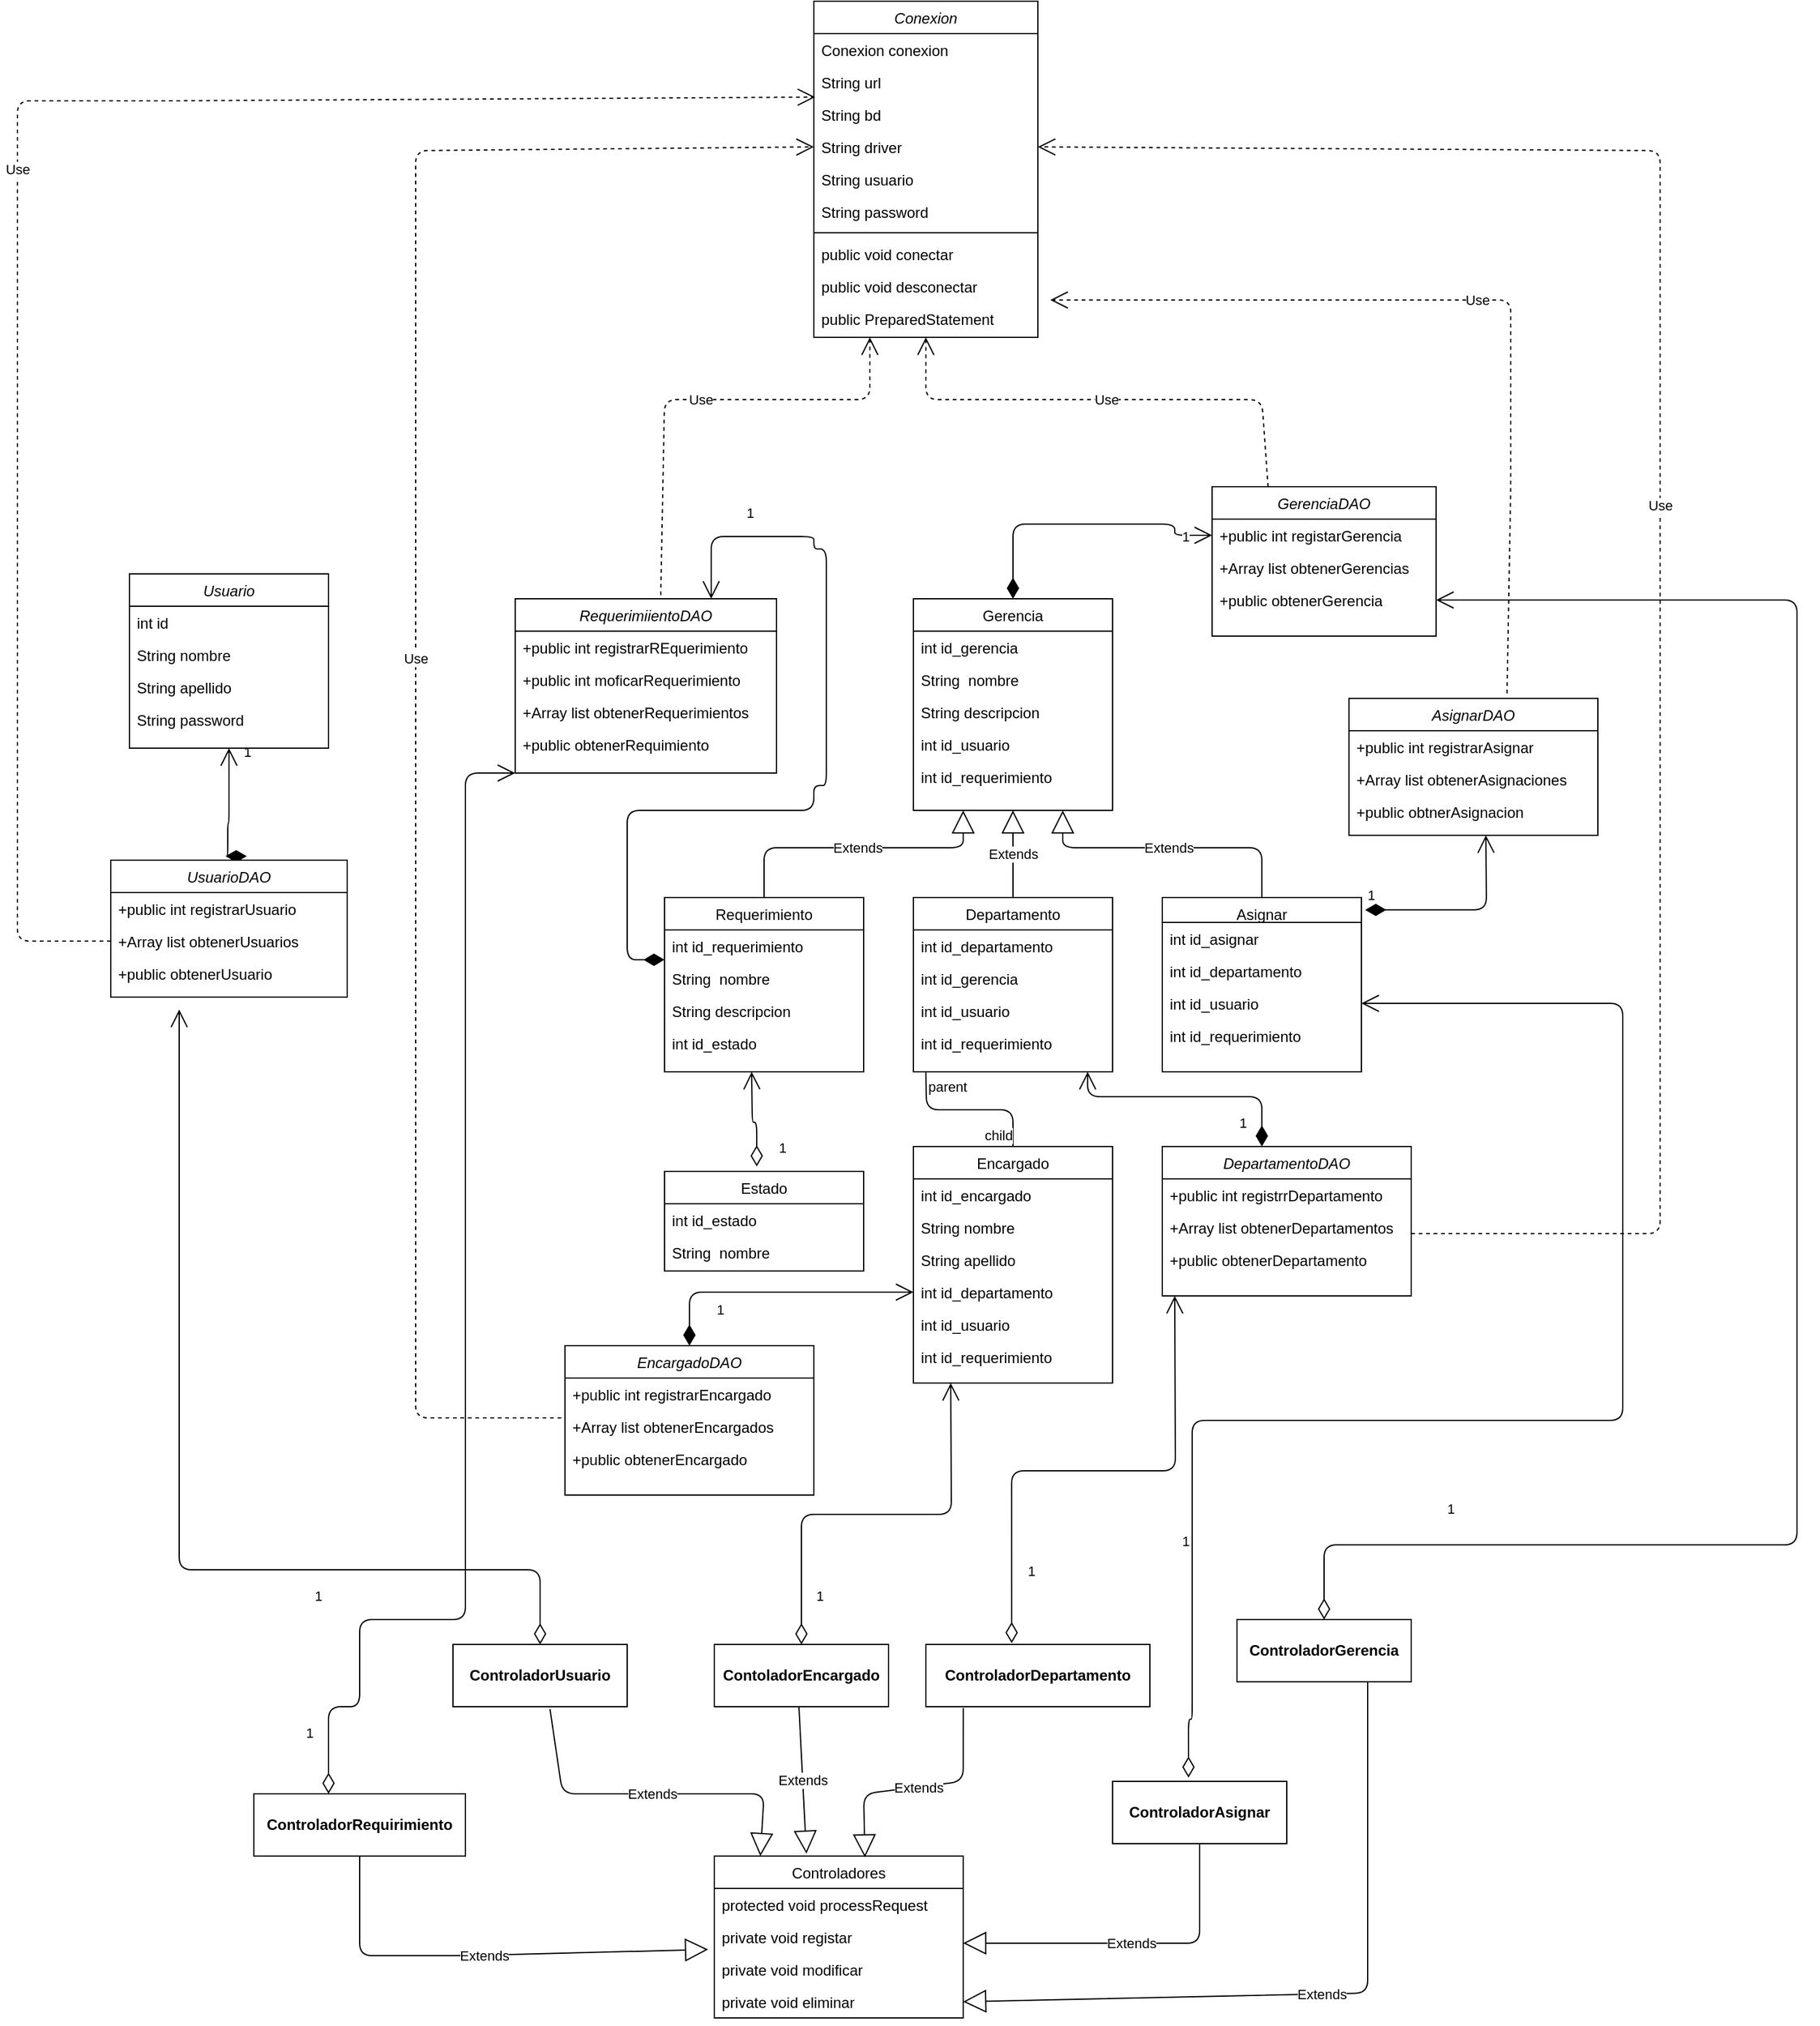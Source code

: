 <mxfile version="13.4.9" type="device"><diagram id="C5RBs43oDa-KdzZeNtuy" name="Page-1"><mxGraphModel dx="1935" dy="1651" grid="1" gridSize="10" guides="1" tooltips="1" connect="1" arrows="1" fold="1" page="1" pageScale="1" pageWidth="827" pageHeight="1169" math="0" shadow="0"><root><mxCell id="WIyWlLk6GJQsqaUBKTNV-0"/><mxCell id="WIyWlLk6GJQsqaUBKTNV-1" parent="WIyWlLk6GJQsqaUBKTNV-0"/><mxCell id="zkfFHV4jXpPFQw0GAbJ--17" value="Gerencia" style="swimlane;fontStyle=0;align=center;verticalAlign=top;childLayout=stackLayout;horizontal=1;startSize=26;horizontalStack=0;resizeParent=1;resizeLast=0;collapsible=1;marginBottom=0;rounded=0;shadow=0;strokeWidth=1;" parent="WIyWlLk6GJQsqaUBKTNV-1" vertex="1"><mxGeometry x="200" y="-40" width="160" height="170" as="geometry"><mxRectangle x="550" y="140" width="160" height="26" as="alternateBounds"/></mxGeometry></mxCell><mxCell id="zkfFHV4jXpPFQw0GAbJ--18" value="int id_gerencia" style="text;align=left;verticalAlign=top;spacingLeft=4;spacingRight=4;overflow=hidden;rotatable=0;points=[[0,0.5],[1,0.5]];portConstraint=eastwest;" parent="zkfFHV4jXpPFQw0GAbJ--17" vertex="1"><mxGeometry y="26" width="160" height="26" as="geometry"/></mxCell><mxCell id="zkfFHV4jXpPFQw0GAbJ--19" value="String  nombre" style="text;align=left;verticalAlign=top;spacingLeft=4;spacingRight=4;overflow=hidden;rotatable=0;points=[[0,0.5],[1,0.5]];portConstraint=eastwest;rounded=0;shadow=0;html=0;" parent="zkfFHV4jXpPFQw0GAbJ--17" vertex="1"><mxGeometry y="52" width="160" height="26" as="geometry"/></mxCell><mxCell id="zkfFHV4jXpPFQw0GAbJ--20" value="String descripcion" style="text;align=left;verticalAlign=top;spacingLeft=4;spacingRight=4;overflow=hidden;rotatable=0;points=[[0,0.5],[1,0.5]];portConstraint=eastwest;rounded=0;shadow=0;html=0;" parent="zkfFHV4jXpPFQw0GAbJ--17" vertex="1"><mxGeometry y="78" width="160" height="26" as="geometry"/></mxCell><mxCell id="zkfFHV4jXpPFQw0GAbJ--21" value="int id_usuario" style="text;align=left;verticalAlign=top;spacingLeft=4;spacingRight=4;overflow=hidden;rotatable=0;points=[[0,0.5],[1,0.5]];portConstraint=eastwest;rounded=0;shadow=0;html=0;" parent="zkfFHV4jXpPFQw0GAbJ--17" vertex="1"><mxGeometry y="104" width="160" height="26" as="geometry"/></mxCell><mxCell id="zkfFHV4jXpPFQw0GAbJ--22" value="int id_requerimiento" style="text;align=left;verticalAlign=top;spacingLeft=4;spacingRight=4;overflow=hidden;rotatable=0;points=[[0,0.5],[1,0.5]];portConstraint=eastwest;rounded=0;shadow=0;html=0;" parent="zkfFHV4jXpPFQw0GAbJ--17" vertex="1"><mxGeometry y="130" width="160" height="26" as="geometry"/></mxCell><mxCell id="9D1Bm2FrBXWO0Slo98Kc-10" value="Departamento" style="swimlane;fontStyle=0;align=center;verticalAlign=top;childLayout=stackLayout;horizontal=1;startSize=26;horizontalStack=0;resizeParent=1;resizeLast=0;collapsible=1;marginBottom=0;rounded=0;shadow=0;strokeWidth=1;" parent="WIyWlLk6GJQsqaUBKTNV-1" vertex="1"><mxGeometry x="200" y="200" width="160" height="140" as="geometry"><mxRectangle x="550" y="140" width="160" height="26" as="alternateBounds"/></mxGeometry></mxCell><mxCell id="9D1Bm2FrBXWO0Slo98Kc-11" value="int id_departamento" style="text;align=left;verticalAlign=top;spacingLeft=4;spacingRight=4;overflow=hidden;rotatable=0;points=[[0,0.5],[1,0.5]];portConstraint=eastwest;" parent="9D1Bm2FrBXWO0Slo98Kc-10" vertex="1"><mxGeometry y="26" width="160" height="26" as="geometry"/></mxCell><mxCell id="9D1Bm2FrBXWO0Slo98Kc-14" value="int id_gerencia" style="text;align=left;verticalAlign=top;spacingLeft=4;spacingRight=4;overflow=hidden;rotatable=0;points=[[0,0.5],[1,0.5]];portConstraint=eastwest;rounded=0;shadow=0;html=0;" parent="9D1Bm2FrBXWO0Slo98Kc-10" vertex="1"><mxGeometry y="52" width="160" height="26" as="geometry"/></mxCell><mxCell id="9D1Bm2FrBXWO0Slo98Kc-15" value="int id_usuario" style="text;align=left;verticalAlign=top;spacingLeft=4;spacingRight=4;overflow=hidden;rotatable=0;points=[[0,0.5],[1,0.5]];portConstraint=eastwest;rounded=0;shadow=0;html=0;" parent="9D1Bm2FrBXWO0Slo98Kc-10" vertex="1"><mxGeometry y="78" width="160" height="26" as="geometry"/></mxCell><mxCell id="9D1Bm2FrBXWO0Slo98Kc-17" value="int id_requerimiento" style="text;strokeColor=none;fillColor=none;align=left;verticalAlign=top;spacingLeft=4;spacingRight=4;overflow=hidden;rotatable=0;points=[[0,0.5],[1,0.5]];portConstraint=eastwest;" parent="9D1Bm2FrBXWO0Slo98Kc-10" vertex="1"><mxGeometry y="104" width="160" height="26" as="geometry"/></mxCell><mxCell id="9D1Bm2FrBXWO0Slo98Kc-2" value="Requerimiento" style="swimlane;fontStyle=0;align=center;verticalAlign=top;childLayout=stackLayout;horizontal=1;startSize=26;horizontalStack=0;resizeParent=1;resizeLast=0;collapsible=1;marginBottom=0;rounded=0;shadow=0;strokeWidth=1;" parent="WIyWlLk6GJQsqaUBKTNV-1" vertex="1"><mxGeometry y="200" width="160" height="140" as="geometry"><mxRectangle x="550" y="140" width="160" height="26" as="alternateBounds"/></mxGeometry></mxCell><mxCell id="9D1Bm2FrBXWO0Slo98Kc-3" value="int id_requerimiento" style="text;align=left;verticalAlign=top;spacingLeft=4;spacingRight=4;overflow=hidden;rotatable=0;points=[[0,0.5],[1,0.5]];portConstraint=eastwest;" parent="9D1Bm2FrBXWO0Slo98Kc-2" vertex="1"><mxGeometry y="26" width="160" height="26" as="geometry"/></mxCell><mxCell id="9D1Bm2FrBXWO0Slo98Kc-4" value="String  nombre" style="text;align=left;verticalAlign=top;spacingLeft=4;spacingRight=4;overflow=hidden;rotatable=0;points=[[0,0.5],[1,0.5]];portConstraint=eastwest;rounded=0;shadow=0;html=0;" parent="9D1Bm2FrBXWO0Slo98Kc-2" vertex="1"><mxGeometry y="52" width="160" height="26" as="geometry"/></mxCell><mxCell id="9D1Bm2FrBXWO0Slo98Kc-5" value="String descripcion" style="text;align=left;verticalAlign=top;spacingLeft=4;spacingRight=4;overflow=hidden;rotatable=0;points=[[0,0.5],[1,0.5]];portConstraint=eastwest;rounded=0;shadow=0;html=0;" parent="9D1Bm2FrBXWO0Slo98Kc-2" vertex="1"><mxGeometry y="78" width="160" height="26" as="geometry"/></mxCell><mxCell id="9D1Bm2FrBXWO0Slo98Kc-6" value="int id_estado" style="text;align=left;verticalAlign=top;spacingLeft=4;spacingRight=4;overflow=hidden;rotatable=0;points=[[0,0.5],[1,0.5]];portConstraint=eastwest;rounded=0;shadow=0;html=0;" parent="9D1Bm2FrBXWO0Slo98Kc-2" vertex="1"><mxGeometry y="104" width="160" height="26" as="geometry"/></mxCell><mxCell id="9D1Bm2FrBXWO0Slo98Kc-18" value="Asignar" style="swimlane;fontStyle=0;align=center;verticalAlign=top;childLayout=stackLayout;horizontal=1;startSize=20;horizontalStack=0;resizeParent=1;resizeLast=0;collapsible=1;marginBottom=0;rounded=0;shadow=0;strokeWidth=1;" parent="WIyWlLk6GJQsqaUBKTNV-1" vertex="1"><mxGeometry x="400" y="200" width="160" height="140" as="geometry"><mxRectangle x="550" y="140" width="160" height="26" as="alternateBounds"/></mxGeometry></mxCell><mxCell id="9D1Bm2FrBXWO0Slo98Kc-19" value="int id_asignar" style="text;align=left;verticalAlign=top;spacingLeft=4;spacingRight=4;overflow=hidden;rotatable=0;points=[[0,0.5],[1,0.5]];portConstraint=eastwest;" parent="9D1Bm2FrBXWO0Slo98Kc-18" vertex="1"><mxGeometry y="20" width="160" height="26" as="geometry"/></mxCell><mxCell id="9D1Bm2FrBXWO0Slo98Kc-20" value="int id_departamento" style="text;align=left;verticalAlign=top;spacingLeft=4;spacingRight=4;overflow=hidden;rotatable=0;points=[[0,0.5],[1,0.5]];portConstraint=eastwest;rounded=0;shadow=0;html=0;" parent="9D1Bm2FrBXWO0Slo98Kc-18" vertex="1"><mxGeometry y="46" width="160" height="26" as="geometry"/></mxCell><mxCell id="9D1Bm2FrBXWO0Slo98Kc-21" value="int id_usuario" style="text;align=left;verticalAlign=top;spacingLeft=4;spacingRight=4;overflow=hidden;rotatable=0;points=[[0,0.5],[1,0.5]];portConstraint=eastwest;rounded=0;shadow=0;html=0;" parent="9D1Bm2FrBXWO0Slo98Kc-18" vertex="1"><mxGeometry y="72" width="160" height="26" as="geometry"/></mxCell><mxCell id="9D1Bm2FrBXWO0Slo98Kc-22" value="int id_requerimiento" style="text;strokeColor=none;fillColor=none;align=left;verticalAlign=top;spacingLeft=4;spacingRight=4;overflow=hidden;rotatable=0;points=[[0,0.5],[1,0.5]];portConstraint=eastwest;" parent="9D1Bm2FrBXWO0Slo98Kc-18" vertex="1"><mxGeometry y="98" width="160" height="26" as="geometry"/></mxCell><mxCell id="9D1Bm2FrBXWO0Slo98Kc-23" value="Extends" style="endArrow=block;endSize=16;endFill=0;html=1;entryX=0.25;entryY=1;entryDx=0;entryDy=0;exitX=0.5;exitY=0;exitDx=0;exitDy=0;" parent="WIyWlLk6GJQsqaUBKTNV-1" source="9D1Bm2FrBXWO0Slo98Kc-2" target="zkfFHV4jXpPFQw0GAbJ--17" edge="1"><mxGeometry width="160" relative="1" as="geometry"><mxPoint x="20" y="150" as="sourcePoint"/><mxPoint x="180" y="150" as="targetPoint"/><Array as="points"><mxPoint x="80" y="160"/><mxPoint x="240" y="160"/></Array><mxPoint as="offset"/></mxGeometry></mxCell><mxCell id="9D1Bm2FrBXWO0Slo98Kc-24" value="Extends" style="endArrow=block;endSize=16;endFill=0;html=1;entryX=0.5;entryY=1;entryDx=0;entryDy=0;exitX=0.5;exitY=0;exitDx=0;exitDy=0;" parent="WIyWlLk6GJQsqaUBKTNV-1" source="9D1Bm2FrBXWO0Slo98Kc-10" target="zkfFHV4jXpPFQw0GAbJ--17" edge="1"><mxGeometry width="160" relative="1" as="geometry"><mxPoint x="270" y="200" as="sourcePoint"/><mxPoint x="430" y="200" as="targetPoint"/></mxGeometry></mxCell><mxCell id="9D1Bm2FrBXWO0Slo98Kc-25" value="Extends" style="endArrow=block;endSize=16;endFill=0;html=1;exitX=0.5;exitY=0;exitDx=0;exitDy=0;entryX=0.75;entryY=1;entryDx=0;entryDy=0;" parent="WIyWlLk6GJQsqaUBKTNV-1" source="9D1Bm2FrBXWO0Slo98Kc-18" target="zkfFHV4jXpPFQw0GAbJ--17" edge="1"><mxGeometry width="160" relative="1" as="geometry"><mxPoint x="450" y="120" as="sourcePoint"/><mxPoint x="610" y="120" as="targetPoint"/><Array as="points"><mxPoint x="480" y="160"/><mxPoint x="400" y="160"/><mxPoint x="320" y="160"/></Array></mxGeometry></mxCell><mxCell id="9D1Bm2FrBXWO0Slo98Kc-31" value="1" style="endArrow=open;html=1;endSize=12;startArrow=diamondThin;startSize=14;startFill=1;edgeStyle=orthogonalEdgeStyle;align=left;verticalAlign=bottom;entryX=0.5;entryY=1;entryDx=0;entryDy=0;exitX=0.575;exitY=-0.029;exitDx=0;exitDy=0;exitPerimeter=0;" parent="WIyWlLk6GJQsqaUBKTNV-1" source="9D1Bm2FrBXWO0Slo98Kc-26" target="zkfFHV4jXpPFQw0GAbJ--0" edge="1"><mxGeometry x="0.774" y="-10" relative="1" as="geometry"><mxPoint x="-210" y="140" as="sourcePoint"/><mxPoint x="-100" y="150" as="targetPoint"/><Array as="points"><mxPoint x="-351" y="140"/><mxPoint x="-350" y="120"/></Array><mxPoint as="offset"/></mxGeometry></mxCell><mxCell id="9D1Bm2FrBXWO0Slo98Kc-33" value="Encargado" style="swimlane;fontStyle=0;align=center;verticalAlign=top;childLayout=stackLayout;horizontal=1;startSize=26;horizontalStack=0;resizeParent=1;resizeLast=0;collapsible=1;marginBottom=0;rounded=0;shadow=0;strokeWidth=1;" parent="WIyWlLk6GJQsqaUBKTNV-1" vertex="1"><mxGeometry x="200" y="400" width="160" height="190" as="geometry"><mxRectangle x="550" y="140" width="160" height="26" as="alternateBounds"/></mxGeometry></mxCell><mxCell id="9D1Bm2FrBXWO0Slo98Kc-34" value="int id_encargado" style="text;align=left;verticalAlign=top;spacingLeft=4;spacingRight=4;overflow=hidden;rotatable=0;points=[[0,0.5],[1,0.5]];portConstraint=eastwest;" parent="9D1Bm2FrBXWO0Slo98Kc-33" vertex="1"><mxGeometry y="26" width="160" height="26" as="geometry"/></mxCell><mxCell id="9D1Bm2FrBXWO0Slo98Kc-35" value="String nombre" style="text;align=left;verticalAlign=top;spacingLeft=4;spacingRight=4;overflow=hidden;rotatable=0;points=[[0,0.5],[1,0.5]];portConstraint=eastwest;rounded=0;shadow=0;html=0;" parent="9D1Bm2FrBXWO0Slo98Kc-33" vertex="1"><mxGeometry y="52" width="160" height="26" as="geometry"/></mxCell><mxCell id="9D1Bm2FrBXWO0Slo98Kc-36" value="String apellido" style="text;align=left;verticalAlign=top;spacingLeft=4;spacingRight=4;overflow=hidden;rotatable=0;points=[[0,0.5],[1,0.5]];portConstraint=eastwest;rounded=0;shadow=0;html=0;" parent="9D1Bm2FrBXWO0Slo98Kc-33" vertex="1"><mxGeometry y="78" width="160" height="26" as="geometry"/></mxCell><mxCell id="9D1Bm2FrBXWO0Slo98Kc-37" value="int id_departamento" style="text;strokeColor=none;fillColor=none;align=left;verticalAlign=top;spacingLeft=4;spacingRight=4;overflow=hidden;rotatable=0;points=[[0,0.5],[1,0.5]];portConstraint=eastwest;" parent="9D1Bm2FrBXWO0Slo98Kc-33" vertex="1"><mxGeometry y="104" width="160" height="26" as="geometry"/></mxCell><mxCell id="9D1Bm2FrBXWO0Slo98Kc-38" value="int id_usuario" style="text;strokeColor=none;fillColor=none;align=left;verticalAlign=top;spacingLeft=4;spacingRight=4;overflow=hidden;rotatable=0;points=[[0,0.5],[1,0.5]];portConstraint=eastwest;" parent="9D1Bm2FrBXWO0Slo98Kc-33" vertex="1"><mxGeometry y="130" width="160" height="26" as="geometry"/></mxCell><mxCell id="9D1Bm2FrBXWO0Slo98Kc-40" value="int id_requerimiento" style="text;strokeColor=none;fillColor=none;align=left;verticalAlign=top;spacingLeft=4;spacingRight=4;overflow=hidden;rotatable=0;points=[[0,0.5],[1,0.5]];portConstraint=eastwest;" parent="9D1Bm2FrBXWO0Slo98Kc-33" vertex="1"><mxGeometry y="156" width="160" height="26" as="geometry"/></mxCell><mxCell id="9D1Bm2FrBXWO0Slo98Kc-41" value="" style="endArrow=none;html=1;edgeStyle=orthogonalEdgeStyle;entryX=0.5;entryY=0;entryDx=0;entryDy=0;" parent="WIyWlLk6GJQsqaUBKTNV-1" target="9D1Bm2FrBXWO0Slo98Kc-33" edge="1"><mxGeometry relative="1" as="geometry"><mxPoint x="210" y="340" as="sourcePoint"/><mxPoint x="280" y="390" as="targetPoint"/></mxGeometry></mxCell><mxCell id="9D1Bm2FrBXWO0Slo98Kc-42" value="parent" style="edgeLabel;resizable=0;html=1;align=left;verticalAlign=bottom;" parent="9D1Bm2FrBXWO0Slo98Kc-41" connectable="0" vertex="1"><mxGeometry x="-1" relative="1" as="geometry"><mxPoint y="20" as="offset"/></mxGeometry></mxCell><mxCell id="9D1Bm2FrBXWO0Slo98Kc-43" value="child" style="edgeLabel;resizable=0;html=1;align=right;verticalAlign=bottom;" parent="9D1Bm2FrBXWO0Slo98Kc-41" connectable="0" vertex="1"><mxGeometry x="1" relative="1" as="geometry"/></mxCell><mxCell id="9D1Bm2FrBXWO0Slo98Kc-44" value="Estado" style="swimlane;fontStyle=0;align=center;verticalAlign=top;childLayout=stackLayout;horizontal=1;startSize=26;horizontalStack=0;resizeParent=1;resizeLast=0;collapsible=1;marginBottom=0;rounded=0;shadow=0;strokeWidth=1;" parent="WIyWlLk6GJQsqaUBKTNV-1" vertex="1"><mxGeometry y="420" width="160" height="80" as="geometry"><mxRectangle x="550" y="140" width="160" height="26" as="alternateBounds"/></mxGeometry></mxCell><mxCell id="9D1Bm2FrBXWO0Slo98Kc-45" value="int id_estado" style="text;align=left;verticalAlign=top;spacingLeft=4;spacingRight=4;overflow=hidden;rotatable=0;points=[[0,0.5],[1,0.5]];portConstraint=eastwest;" parent="9D1Bm2FrBXWO0Slo98Kc-44" vertex="1"><mxGeometry y="26" width="160" height="26" as="geometry"/></mxCell><mxCell id="9D1Bm2FrBXWO0Slo98Kc-46" value="String  nombre" style="text;align=left;verticalAlign=top;spacingLeft=4;spacingRight=4;overflow=hidden;rotatable=0;points=[[0,0.5],[1,0.5]];portConstraint=eastwest;rounded=0;shadow=0;html=0;" parent="9D1Bm2FrBXWO0Slo98Kc-44" vertex="1"><mxGeometry y="52" width="160" height="26" as="geometry"/></mxCell><mxCell id="9D1Bm2FrBXWO0Slo98Kc-49" value="1" style="endArrow=open;html=1;endSize=12;startArrow=diamondThin;startSize=14;startFill=0;edgeStyle=orthogonalEdgeStyle;align=left;verticalAlign=bottom;exitX=0.463;exitY=-0.05;exitDx=0;exitDy=0;exitPerimeter=0;" parent="WIyWlLk6GJQsqaUBKTNV-1" source="9D1Bm2FrBXWO0Slo98Kc-44" edge="1"><mxGeometry x="-0.85" y="-16" relative="1" as="geometry"><mxPoint x="-180" y="390" as="sourcePoint"/><mxPoint x="70" y="340" as="targetPoint"/><mxPoint as="offset"/></mxGeometry></mxCell><mxCell id="9D1Bm2FrBXWO0Slo98Kc-50" value="GerenciaDAO" style="swimlane;fontStyle=2;align=center;verticalAlign=top;childLayout=stackLayout;horizontal=1;startSize=26;horizontalStack=0;resizeParent=1;resizeLast=0;collapsible=1;marginBottom=0;rounded=0;shadow=0;strokeWidth=1;" parent="WIyWlLk6GJQsqaUBKTNV-1" vertex="1"><mxGeometry x="440" y="-130" width="180" height="120" as="geometry"><mxRectangle x="230" y="140" width="160" height="26" as="alternateBounds"/></mxGeometry></mxCell><mxCell id="9D1Bm2FrBXWO0Slo98Kc-51" value="+public int registarGerencia" style="text;align=left;verticalAlign=top;spacingLeft=4;spacingRight=4;overflow=hidden;rotatable=0;points=[[0,0.5],[1,0.5]];portConstraint=eastwest;" parent="9D1Bm2FrBXWO0Slo98Kc-50" vertex="1"><mxGeometry y="26" width="180" height="26" as="geometry"/></mxCell><mxCell id="9D1Bm2FrBXWO0Slo98Kc-52" value="+Array list obtenerGerencias" style="text;align=left;verticalAlign=top;spacingLeft=4;spacingRight=4;overflow=hidden;rotatable=0;points=[[0,0.5],[1,0.5]];portConstraint=eastwest;rounded=0;shadow=0;html=0;" parent="9D1Bm2FrBXWO0Slo98Kc-50" vertex="1"><mxGeometry y="52" width="180" height="26" as="geometry"/></mxCell><mxCell id="9D1Bm2FrBXWO0Slo98Kc-53" value="+public obtenerGerencia" style="text;align=left;verticalAlign=top;spacingLeft=4;spacingRight=4;overflow=hidden;rotatable=0;points=[[0,0.5],[1,0.5]];portConstraint=eastwest;rounded=0;shadow=0;html=0;" parent="9D1Bm2FrBXWO0Slo98Kc-50" vertex="1"><mxGeometry y="78" width="180" height="26" as="geometry"/></mxCell><mxCell id="9D1Bm2FrBXWO0Slo98Kc-56" value="1" style="endArrow=open;html=1;endSize=12;startArrow=diamondThin;startSize=14;startFill=1;edgeStyle=orthogonalEdgeStyle;align=left;verticalAlign=bottom;entryX=0;entryY=0.5;entryDx=0;entryDy=0;exitX=0.5;exitY=0;exitDx=0;exitDy=0;" parent="WIyWlLk6GJQsqaUBKTNV-1" source="zkfFHV4jXpPFQw0GAbJ--17" target="9D1Bm2FrBXWO0Slo98Kc-51" edge="1"><mxGeometry x="0.774" y="-10" relative="1" as="geometry"><mxPoint x="210" y="-100" as="sourcePoint"/><mxPoint x="660.75" y="-26.81" as="targetPoint"/><Array as="points"><mxPoint x="280" y="-100"/><mxPoint x="410" y="-100"/><mxPoint x="410" y="-91"/></Array><mxPoint as="offset"/></mxGeometry></mxCell><mxCell id="9D1Bm2FrBXWO0Slo98Kc-57" value="RequerimiientoDAO" style="swimlane;fontStyle=2;align=center;verticalAlign=top;childLayout=stackLayout;horizontal=1;startSize=26;horizontalStack=0;resizeParent=1;resizeLast=0;collapsible=1;marginBottom=0;rounded=0;shadow=0;strokeWidth=1;" parent="WIyWlLk6GJQsqaUBKTNV-1" vertex="1"><mxGeometry x="-120" y="-40" width="210" height="140" as="geometry"><mxRectangle x="230" y="140" width="160" height="26" as="alternateBounds"/></mxGeometry></mxCell><mxCell id="9D1Bm2FrBXWO0Slo98Kc-58" value="+public int registrarREquerimiento" style="text;align=left;verticalAlign=top;spacingLeft=4;spacingRight=4;overflow=hidden;rotatable=0;points=[[0,0.5],[1,0.5]];portConstraint=eastwest;" parent="9D1Bm2FrBXWO0Slo98Kc-57" vertex="1"><mxGeometry y="26" width="210" height="26" as="geometry"/></mxCell><mxCell id="9D1Bm2FrBXWO0Slo98Kc-61" value="+public int moficarRequerimiento" style="text;strokeColor=none;fillColor=none;align=left;verticalAlign=top;spacingLeft=4;spacingRight=4;overflow=hidden;rotatable=0;points=[[0,0.5],[1,0.5]];portConstraint=eastwest;" parent="9D1Bm2FrBXWO0Slo98Kc-57" vertex="1"><mxGeometry y="52" width="210" height="26" as="geometry"/></mxCell><mxCell id="9D1Bm2FrBXWO0Slo98Kc-59" value="+Array list obtenerRequerimientos" style="text;align=left;verticalAlign=top;spacingLeft=4;spacingRight=4;overflow=hidden;rotatable=0;points=[[0,0.5],[1,0.5]];portConstraint=eastwest;rounded=0;shadow=0;html=0;" parent="9D1Bm2FrBXWO0Slo98Kc-57" vertex="1"><mxGeometry y="78" width="210" height="26" as="geometry"/></mxCell><mxCell id="9D1Bm2FrBXWO0Slo98Kc-60" value="+public obtenerRequimiento" style="text;align=left;verticalAlign=top;spacingLeft=4;spacingRight=4;overflow=hidden;rotatable=0;points=[[0,0.5],[1,0.5]];portConstraint=eastwest;rounded=0;shadow=0;html=0;" parent="9D1Bm2FrBXWO0Slo98Kc-57" vertex="1"><mxGeometry y="104" width="210" height="26" as="geometry"/></mxCell><mxCell id="9D1Bm2FrBXWO0Slo98Kc-62" value="1" style="endArrow=open;html=1;endSize=12;startArrow=diamondThin;startSize=14;startFill=1;edgeStyle=orthogonalEdgeStyle;align=left;verticalAlign=bottom;entryX=0.75;entryY=0;entryDx=0;entryDy=0;exitX=0;exitY=0.923;exitDx=0;exitDy=0;exitPerimeter=0;" parent="WIyWlLk6GJQsqaUBKTNV-1" source="9D1Bm2FrBXWO0Slo98Kc-3" target="9D1Bm2FrBXWO0Slo98Kc-57" edge="1"><mxGeometry x="0.774" y="-10" relative="1" as="geometry"><mxPoint x="-10" y="250" as="sourcePoint"/><mxPoint x="40" y="-50" as="targetPoint"/><Array as="points"><mxPoint x="-30" y="250"/><mxPoint x="-30" y="130"/><mxPoint x="120" y="130"/><mxPoint x="120" y="110"/><mxPoint x="130" y="110"/><mxPoint x="130" y="-80"/><mxPoint x="120" y="-80"/><mxPoint x="120" y="-90"/><mxPoint x="38" y="-90"/></Array><mxPoint as="offset"/></mxGeometry></mxCell><mxCell id="9D1Bm2FrBXWO0Slo98Kc-63" value="DepartamentoDAO" style="swimlane;fontStyle=2;align=center;verticalAlign=top;childLayout=stackLayout;horizontal=1;startSize=26;horizontalStack=0;resizeParent=1;resizeLast=0;collapsible=1;marginBottom=0;rounded=0;shadow=0;strokeWidth=1;" parent="WIyWlLk6GJQsqaUBKTNV-1" vertex="1"><mxGeometry x="400" y="400" width="200" height="120" as="geometry"><mxRectangle x="230" y="140" width="160" height="26" as="alternateBounds"/></mxGeometry></mxCell><mxCell id="9D1Bm2FrBXWO0Slo98Kc-64" value="+public int registrrDepartamento" style="text;align=left;verticalAlign=top;spacingLeft=4;spacingRight=4;overflow=hidden;rotatable=0;points=[[0,0.5],[1,0.5]];portConstraint=eastwest;" parent="9D1Bm2FrBXWO0Slo98Kc-63" vertex="1"><mxGeometry y="26" width="200" height="26" as="geometry"/></mxCell><mxCell id="9D1Bm2FrBXWO0Slo98Kc-65" value="+Array list obtenerDepartamentos" style="text;align=left;verticalAlign=top;spacingLeft=4;spacingRight=4;overflow=hidden;rotatable=0;points=[[0,0.5],[1,0.5]];portConstraint=eastwest;rounded=0;shadow=0;html=0;" parent="9D1Bm2FrBXWO0Slo98Kc-63" vertex="1"><mxGeometry y="52" width="200" height="26" as="geometry"/></mxCell><mxCell id="9D1Bm2FrBXWO0Slo98Kc-66" value="+public obtenerDepartamento" style="text;align=left;verticalAlign=top;spacingLeft=4;spacingRight=4;overflow=hidden;rotatable=0;points=[[0,0.5],[1,0.5]];portConstraint=eastwest;rounded=0;shadow=0;html=0;" parent="9D1Bm2FrBXWO0Slo98Kc-63" vertex="1"><mxGeometry y="78" width="200" height="26" as="geometry"/></mxCell><mxCell id="9D1Bm2FrBXWO0Slo98Kc-67" value="1" style="endArrow=open;html=1;endSize=12;startArrow=diamondThin;startSize=14;startFill=1;edgeStyle=orthogonalEdgeStyle;align=left;verticalAlign=bottom;exitX=0.4;exitY=0;exitDx=0;exitDy=0;exitPerimeter=0;" parent="WIyWlLk6GJQsqaUBKTNV-1" source="9D1Bm2FrBXWO0Slo98Kc-63" edge="1"><mxGeometry x="-0.4" y="30" relative="1" as="geometry"><mxPoint x="480" y="390" as="sourcePoint"/><mxPoint x="340" y="340" as="targetPoint"/><Array as="points"><mxPoint x="480" y="360"/><mxPoint x="340" y="360"/></Array><mxPoint as="offset"/></mxGeometry></mxCell><mxCell id="9D1Bm2FrBXWO0Slo98Kc-68" value="AsignarDAO" style="swimlane;fontStyle=2;align=center;verticalAlign=top;childLayout=stackLayout;horizontal=1;startSize=26;horizontalStack=0;resizeParent=1;resizeLast=0;collapsible=1;marginBottom=0;rounded=0;shadow=0;strokeWidth=1;" parent="WIyWlLk6GJQsqaUBKTNV-1" vertex="1"><mxGeometry x="550" y="40" width="200" height="110" as="geometry"><mxRectangle x="230" y="140" width="160" height="26" as="alternateBounds"/></mxGeometry></mxCell><mxCell id="9D1Bm2FrBXWO0Slo98Kc-69" value="+public int registrarAsignar" style="text;align=left;verticalAlign=top;spacingLeft=4;spacingRight=4;overflow=hidden;rotatable=0;points=[[0,0.5],[1,0.5]];portConstraint=eastwest;" parent="9D1Bm2FrBXWO0Slo98Kc-68" vertex="1"><mxGeometry y="26" width="200" height="26" as="geometry"/></mxCell><mxCell id="9D1Bm2FrBXWO0Slo98Kc-70" value="+Array list obtenerAsignaciones&#10;&#10;" style="text;align=left;verticalAlign=top;spacingLeft=4;spacingRight=4;overflow=hidden;rotatable=0;points=[[0,0.5],[1,0.5]];portConstraint=eastwest;rounded=0;shadow=0;html=0;" parent="9D1Bm2FrBXWO0Slo98Kc-68" vertex="1"><mxGeometry y="52" width="200" height="26" as="geometry"/></mxCell><mxCell id="9D1Bm2FrBXWO0Slo98Kc-71" value="+public obtnerAsignacion" style="text;align=left;verticalAlign=top;spacingLeft=4;spacingRight=4;overflow=hidden;rotatable=0;points=[[0,0.5],[1,0.5]];portConstraint=eastwest;rounded=0;shadow=0;html=0;" parent="9D1Bm2FrBXWO0Slo98Kc-68" vertex="1"><mxGeometry y="78" width="200" height="26" as="geometry"/></mxCell><mxCell id="9D1Bm2FrBXWO0Slo98Kc-72" value="1" style="endArrow=open;html=1;endSize=12;startArrow=diamondThin;startSize=14;startFill=1;edgeStyle=orthogonalEdgeStyle;align=left;verticalAlign=bottom;exitX=1.019;exitY=0.071;exitDx=0;exitDy=0;exitPerimeter=0;" parent="WIyWlLk6GJQsqaUBKTNV-1" source="9D1Bm2FrBXWO0Slo98Kc-18" edge="1"><mxGeometry x="-1" y="3" relative="1" as="geometry"><mxPoint x="600" y="210" as="sourcePoint"/><mxPoint x="660" y="150" as="targetPoint"/></mxGeometry></mxCell><mxCell id="9D1Bm2FrBXWO0Slo98Kc-73" value="EncargadoDAO" style="swimlane;fontStyle=2;align=center;verticalAlign=top;childLayout=stackLayout;horizontal=1;startSize=26;horizontalStack=0;resizeParent=1;resizeLast=0;collapsible=1;marginBottom=0;rounded=0;shadow=0;strokeWidth=1;" parent="WIyWlLk6GJQsqaUBKTNV-1" vertex="1"><mxGeometry x="-80" y="560" width="200" height="120" as="geometry"><mxRectangle x="230" y="140" width="160" height="26" as="alternateBounds"/></mxGeometry></mxCell><mxCell id="9D1Bm2FrBXWO0Slo98Kc-74" value="+public int registrarEncargado" style="text;align=left;verticalAlign=top;spacingLeft=4;spacingRight=4;overflow=hidden;rotatable=0;points=[[0,0.5],[1,0.5]];portConstraint=eastwest;" parent="9D1Bm2FrBXWO0Slo98Kc-73" vertex="1"><mxGeometry y="26" width="200" height="26" as="geometry"/></mxCell><mxCell id="9D1Bm2FrBXWO0Slo98Kc-75" value="+Array list obtenerEncargados" style="text;align=left;verticalAlign=top;spacingLeft=4;spacingRight=4;overflow=hidden;rotatable=0;points=[[0,0.5],[1,0.5]];portConstraint=eastwest;rounded=0;shadow=0;html=0;" parent="9D1Bm2FrBXWO0Slo98Kc-73" vertex="1"><mxGeometry y="52" width="200" height="26" as="geometry"/></mxCell><mxCell id="9D1Bm2FrBXWO0Slo98Kc-76" value="+public obtenerEncargado" style="text;align=left;verticalAlign=top;spacingLeft=4;spacingRight=4;overflow=hidden;rotatable=0;points=[[0,0.5],[1,0.5]];portConstraint=eastwest;rounded=0;shadow=0;html=0;" parent="9D1Bm2FrBXWO0Slo98Kc-73" vertex="1"><mxGeometry y="78" width="200" height="26" as="geometry"/></mxCell><mxCell id="9D1Bm2FrBXWO0Slo98Kc-77" value="1" style="endArrow=open;html=1;endSize=12;startArrow=diamondThin;startSize=14;startFill=1;edgeStyle=orthogonalEdgeStyle;align=left;verticalAlign=bottom;entryX=0;entryY=0.5;entryDx=0;entryDy=0;exitX=0.5;exitY=0;exitDx=0;exitDy=0;" parent="WIyWlLk6GJQsqaUBKTNV-1" source="9D1Bm2FrBXWO0Slo98Kc-73" target="9D1Bm2FrBXWO0Slo98Kc-37" edge="1"><mxGeometry x="-0.435" y="-23" relative="1" as="geometry"><mxPoint x="-30" y="530" as="sourcePoint"/><mxPoint x="130" y="530" as="targetPoint"/><mxPoint as="offset"/></mxGeometry></mxCell><mxCell id="9D1Bm2FrBXWO0Slo98Kc-104" value="public PreparedStatement" style="text;strokeColor=none;fillColor=none;align=left;verticalAlign=top;spacingLeft=4;spacingRight=4;overflow=hidden;rotatable=0;points=[[0,0.5],[1,0.5]];portConstraint=eastwest;" parent="WIyWlLk6GJQsqaUBKTNV-1" vertex="1"><mxGeometry x="120" y="-278" width="180" height="26" as="geometry"/></mxCell><mxCell id="9D1Bm2FrBXWO0Slo98Kc-91" value="Conexion" style="swimlane;fontStyle=2;align=center;verticalAlign=top;childLayout=stackLayout;horizontal=1;startSize=26;horizontalStack=0;resizeParent=1;resizeLast=0;collapsible=1;marginBottom=0;rounded=0;shadow=0;strokeWidth=1;" parent="WIyWlLk6GJQsqaUBKTNV-1" vertex="1"><mxGeometry x="120" y="-520" width="180" height="270" as="geometry"><mxRectangle x="230" y="140" width="160" height="26" as="alternateBounds"/></mxGeometry></mxCell><mxCell id="9D1Bm2FrBXWO0Slo98Kc-92" value="Conexion conexion" style="text;align=left;verticalAlign=top;spacingLeft=4;spacingRight=4;overflow=hidden;rotatable=0;points=[[0,0.5],[1,0.5]];portConstraint=eastwest;" parent="9D1Bm2FrBXWO0Slo98Kc-91" vertex="1"><mxGeometry y="26" width="180" height="26" as="geometry"/></mxCell><mxCell id="9D1Bm2FrBXWO0Slo98Kc-93" value="String url" style="text;align=left;verticalAlign=top;spacingLeft=4;spacingRight=4;overflow=hidden;rotatable=0;points=[[0,0.5],[1,0.5]];portConstraint=eastwest;rounded=0;shadow=0;html=0;" parent="9D1Bm2FrBXWO0Slo98Kc-91" vertex="1"><mxGeometry y="52" width="180" height="26" as="geometry"/></mxCell><mxCell id="9D1Bm2FrBXWO0Slo98Kc-94" value="String bd" style="text;align=left;verticalAlign=top;spacingLeft=4;spacingRight=4;overflow=hidden;rotatable=0;points=[[0,0.5],[1,0.5]];portConstraint=eastwest;rounded=0;shadow=0;html=0;" parent="9D1Bm2FrBXWO0Slo98Kc-91" vertex="1"><mxGeometry y="78" width="180" height="26" as="geometry"/></mxCell><mxCell id="9D1Bm2FrBXWO0Slo98Kc-95" value="String driver" style="text;strokeColor=none;fillColor=none;align=left;verticalAlign=top;spacingLeft=4;spacingRight=4;overflow=hidden;rotatable=0;points=[[0,0.5],[1,0.5]];portConstraint=eastwest;" parent="9D1Bm2FrBXWO0Slo98Kc-91" vertex="1"><mxGeometry y="104" width="180" height="26" as="geometry"/></mxCell><mxCell id="9D1Bm2FrBXWO0Slo98Kc-99" value="String usuario" style="text;strokeColor=none;fillColor=none;align=left;verticalAlign=top;spacingLeft=4;spacingRight=4;overflow=hidden;rotatable=0;points=[[0,0.5],[1,0.5]];portConstraint=eastwest;" parent="9D1Bm2FrBXWO0Slo98Kc-91" vertex="1"><mxGeometry y="130" width="180" height="26" as="geometry"/></mxCell><mxCell id="9D1Bm2FrBXWO0Slo98Kc-100" value="String password" style="text;strokeColor=none;fillColor=none;align=left;verticalAlign=top;spacingLeft=4;spacingRight=4;overflow=hidden;rotatable=0;points=[[0,0.5],[1,0.5]];portConstraint=eastwest;" parent="9D1Bm2FrBXWO0Slo98Kc-91" vertex="1"><mxGeometry y="156" width="180" height="26" as="geometry"/></mxCell><mxCell id="9D1Bm2FrBXWO0Slo98Kc-101" value="" style="line;strokeWidth=1;fillColor=none;align=left;verticalAlign=middle;spacingTop=-1;spacingLeft=3;spacingRight=3;rotatable=0;labelPosition=right;points=[];portConstraint=eastwest;" parent="9D1Bm2FrBXWO0Slo98Kc-91" vertex="1"><mxGeometry y="182" width="180" height="8" as="geometry"/></mxCell><mxCell id="9D1Bm2FrBXWO0Slo98Kc-102" value="public void conectar" style="text;strokeColor=none;fillColor=none;align=left;verticalAlign=top;spacingLeft=4;spacingRight=4;overflow=hidden;rotatable=0;points=[[0,0.5],[1,0.5]];portConstraint=eastwest;" parent="9D1Bm2FrBXWO0Slo98Kc-91" vertex="1"><mxGeometry y="190" width="180" height="26" as="geometry"/></mxCell><mxCell id="9D1Bm2FrBXWO0Slo98Kc-103" value="public void desconectar" style="text;strokeColor=none;fillColor=none;align=left;verticalAlign=top;spacingLeft=4;spacingRight=4;overflow=hidden;rotatable=0;points=[[0,0.5],[1,0.5]];portConstraint=eastwest;" parent="9D1Bm2FrBXWO0Slo98Kc-91" vertex="1"><mxGeometry y="216" width="180" height="26" as="geometry"/></mxCell><mxCell id="9D1Bm2FrBXWO0Slo98Kc-107" value="Use" style="endArrow=open;endSize=12;dashed=1;html=1;entryX=0.25;entryY=1;entryDx=0;entryDy=0;exitX=0.557;exitY=-0.021;exitDx=0;exitDy=0;exitPerimeter=0;" parent="WIyWlLk6GJQsqaUBKTNV-1" source="9D1Bm2FrBXWO0Slo98Kc-57" target="9D1Bm2FrBXWO0Slo98Kc-91" edge="1"><mxGeometry width="160" relative="1" as="geometry"><mxPoint y="-50" as="sourcePoint"/><mxPoint x="80" y="-190" as="targetPoint"/><Array as="points"><mxPoint y="-200"/><mxPoint x="165" y="-200"/></Array></mxGeometry></mxCell><mxCell id="9D1Bm2FrBXWO0Slo98Kc-108" value="Use" style="endArrow=open;endSize=12;dashed=1;html=1;entryX=0.5;entryY=1;entryDx=0;entryDy=0;exitX=0.25;exitY=0;exitDx=0;exitDy=0;" parent="WIyWlLk6GJQsqaUBKTNV-1" source="9D1Bm2FrBXWO0Slo98Kc-50" target="9D1Bm2FrBXWO0Slo98Kc-91" edge="1"><mxGeometry width="160" relative="1" as="geometry"><mxPoint x="400" y="-230" as="sourcePoint"/><mxPoint x="560" y="-230" as="targetPoint"/><Array as="points"><mxPoint x="480" y="-200"/><mxPoint x="370" y="-200"/><mxPoint x="210" y="-200"/></Array></mxGeometry></mxCell><mxCell id="9D1Bm2FrBXWO0Slo98Kc-109" value="Use" style="endArrow=open;endSize=12;dashed=1;html=1;exitX=0.635;exitY=-0.036;exitDx=0;exitDy=0;exitPerimeter=0;" parent="WIyWlLk6GJQsqaUBKTNV-1" source="9D1Bm2FrBXWO0Slo98Kc-68" edge="1"><mxGeometry width="160" relative="1" as="geometry"><mxPoint x="670" y="30" as="sourcePoint"/><mxPoint x="310" y="-280" as="targetPoint"/><Array as="points"><mxPoint x="680" y="-130"/><mxPoint x="680" y="-280"/></Array></mxGeometry></mxCell><mxCell id="9D1Bm2FrBXWO0Slo98Kc-110" value="Use" style="endArrow=open;endSize=12;dashed=1;html=1;entryX=1;entryY=0.5;entryDx=0;entryDy=0;" parent="WIyWlLk6GJQsqaUBKTNV-1" target="9D1Bm2FrBXWO0Slo98Kc-95" edge="1"><mxGeometry width="160" relative="1" as="geometry"><mxPoint x="600" y="470" as="sourcePoint"/><mxPoint x="760" y="-130" as="targetPoint"/><Array as="points"><mxPoint x="800" y="470"/><mxPoint x="800" y="230"/><mxPoint x="800" y="-20"/><mxPoint x="800" y="-160"/><mxPoint x="800" y="-400"/></Array></mxGeometry></mxCell><mxCell id="9D1Bm2FrBXWO0Slo98Kc-111" value="Use" style="endArrow=open;endSize=12;dashed=1;html=1;exitX=-0.015;exitY=0.231;exitDx=0;exitDy=0;exitPerimeter=0;entryX=0;entryY=0.5;entryDx=0;entryDy=0;" parent="WIyWlLk6GJQsqaUBKTNV-1" source="9D1Bm2FrBXWO0Slo98Kc-75" target="9D1Bm2FrBXWO0Slo98Kc-95" edge="1"><mxGeometry width="160" relative="1" as="geometry"><mxPoint x="-190" y="430" as="sourcePoint"/><mxPoint x="110" y="-410" as="targetPoint"/><Array as="points"><mxPoint x="-200" y="618"/><mxPoint x="-200" y="490"/><mxPoint x="-200"/><mxPoint x="-200" y="-400"/></Array></mxGeometry></mxCell><mxCell id="zkfFHV4jXpPFQw0GAbJ--0" value="Usuario" style="swimlane;fontStyle=2;align=center;verticalAlign=top;childLayout=stackLayout;horizontal=1;startSize=26;horizontalStack=0;resizeParent=1;resizeLast=0;collapsible=1;marginBottom=0;rounded=0;shadow=0;strokeWidth=1;" parent="WIyWlLk6GJQsqaUBKTNV-1" vertex="1"><mxGeometry x="-430" y="-60" width="160" height="140" as="geometry"><mxRectangle x="230" y="140" width="160" height="26" as="alternateBounds"/></mxGeometry></mxCell><mxCell id="zkfFHV4jXpPFQw0GAbJ--1" value="int id " style="text;align=left;verticalAlign=top;spacingLeft=4;spacingRight=4;overflow=hidden;rotatable=0;points=[[0,0.5],[1,0.5]];portConstraint=eastwest;" parent="zkfFHV4jXpPFQw0GAbJ--0" vertex="1"><mxGeometry y="26" width="160" height="26" as="geometry"/></mxCell><mxCell id="zkfFHV4jXpPFQw0GAbJ--2" value="String nombre" style="text;align=left;verticalAlign=top;spacingLeft=4;spacingRight=4;overflow=hidden;rotatable=0;points=[[0,0.5],[1,0.5]];portConstraint=eastwest;rounded=0;shadow=0;html=0;" parent="zkfFHV4jXpPFQw0GAbJ--0" vertex="1"><mxGeometry y="52" width="160" height="26" as="geometry"/></mxCell><mxCell id="zkfFHV4jXpPFQw0GAbJ--3" value="String apellido" style="text;align=left;verticalAlign=top;spacingLeft=4;spacingRight=4;overflow=hidden;rotatable=0;points=[[0,0.5],[1,0.5]];portConstraint=eastwest;rounded=0;shadow=0;html=0;" parent="zkfFHV4jXpPFQw0GAbJ--0" vertex="1"><mxGeometry y="78" width="160" height="26" as="geometry"/></mxCell><mxCell id="9D1Bm2FrBXWO0Slo98Kc-0" value="String password" style="text;strokeColor=none;fillColor=none;align=left;verticalAlign=top;spacingLeft=4;spacingRight=4;overflow=hidden;rotatable=0;points=[[0,0.5],[1,0.5]];portConstraint=eastwest;" parent="zkfFHV4jXpPFQw0GAbJ--0" vertex="1"><mxGeometry y="104" width="160" height="26" as="geometry"/></mxCell><mxCell id="9D1Bm2FrBXWO0Slo98Kc-113" value="Use" style="endArrow=open;endSize=12;dashed=1;html=1;entryX=0.006;entryY=0.962;entryDx=0;entryDy=0;exitX=0;exitY=0.5;exitDx=0;exitDy=0;entryPerimeter=0;" parent="WIyWlLk6GJQsqaUBKTNV-1" source="9D1Bm2FrBXWO0Slo98Kc-28" target="9D1Bm2FrBXWO0Slo98Kc-93" edge="1"><mxGeometry width="160" relative="1" as="geometry"><mxPoint x="-560" y="-200" as="sourcePoint"/><mxPoint x="-253" y="-170" as="targetPoint"/><Array as="points"><mxPoint x="-520" y="235"/><mxPoint x="-520" y="-90"/><mxPoint x="-520" y="-180"/><mxPoint x="-520" y="-440"/><mxPoint x="-400" y="-440"/></Array></mxGeometry></mxCell><mxCell id="9D1Bm2FrBXWO0Slo98Kc-26" value="UsuarioDAO" style="swimlane;fontStyle=2;align=center;verticalAlign=top;childLayout=stackLayout;horizontal=1;startSize=26;horizontalStack=0;resizeParent=1;resizeLast=0;collapsible=1;marginBottom=0;rounded=0;shadow=0;strokeWidth=1;" parent="WIyWlLk6GJQsqaUBKTNV-1" vertex="1"><mxGeometry x="-445" y="170" width="190" height="110" as="geometry"><mxRectangle x="230" y="140" width="160" height="26" as="alternateBounds"/></mxGeometry></mxCell><mxCell id="9D1Bm2FrBXWO0Slo98Kc-27" value="+public int registrarUsuario" style="text;align=left;verticalAlign=top;spacingLeft=4;spacingRight=4;overflow=hidden;rotatable=0;points=[[0,0.5],[1,0.5]];portConstraint=eastwest;" parent="9D1Bm2FrBXWO0Slo98Kc-26" vertex="1"><mxGeometry y="26" width="190" height="26" as="geometry"/></mxCell><mxCell id="9D1Bm2FrBXWO0Slo98Kc-28" value="+Array list obtenerUsuarios" style="text;align=left;verticalAlign=top;spacingLeft=4;spacingRight=4;overflow=hidden;rotatable=0;points=[[0,0.5],[1,0.5]];portConstraint=eastwest;rounded=0;shadow=0;html=0;" parent="9D1Bm2FrBXWO0Slo98Kc-26" vertex="1"><mxGeometry y="52" width="190" height="26" as="geometry"/></mxCell><mxCell id="9D1Bm2FrBXWO0Slo98Kc-29" value="+public obtenerUsuario" style="text;align=left;verticalAlign=top;spacingLeft=4;spacingRight=4;overflow=hidden;rotatable=0;points=[[0,0.5],[1,0.5]];portConstraint=eastwest;rounded=0;shadow=0;html=0;" parent="9D1Bm2FrBXWO0Slo98Kc-26" vertex="1"><mxGeometry y="78" width="190" height="26" as="geometry"/></mxCell><mxCell id="9D1Bm2FrBXWO0Slo98Kc-119" value="&lt;p style=&quot;margin: 0px ; margin-top: 4px ; text-align: center&quot;&gt;&lt;br&gt;&lt;b&gt;ControladorUsuario&lt;/b&gt;&lt;/p&gt;" style="verticalAlign=top;align=left;overflow=fill;fontSize=12;fontFamily=Helvetica;html=1;" parent="WIyWlLk6GJQsqaUBKTNV-1" vertex="1"><mxGeometry x="-170" y="800" width="140" height="50" as="geometry"/></mxCell><mxCell id="9D1Bm2FrBXWO0Slo98Kc-122" value="Extends" style="endArrow=block;endSize=16;endFill=0;html=1;exitX=0.557;exitY=1.04;exitDx=0;exitDy=0;exitPerimeter=0;entryX=0.185;entryY=0;entryDx=0;entryDy=0;entryPerimeter=0;" parent="WIyWlLk6GJQsqaUBKTNV-1" source="9D1Bm2FrBXWO0Slo98Kc-119" target="9D1Bm2FrBXWO0Slo98Kc-114" edge="1"><mxGeometry width="160" relative="1" as="geometry"><mxPoint x="-50" y="960" as="sourcePoint"/><mxPoint x="110" y="960" as="targetPoint"/><Array as="points"><mxPoint x="-82" y="920"/><mxPoint x="80" y="920"/></Array></mxGeometry></mxCell><mxCell id="9D1Bm2FrBXWO0Slo98Kc-114" value="Controladores" style="swimlane;fontStyle=0;align=center;verticalAlign=top;childLayout=stackLayout;horizontal=1;startSize=26;horizontalStack=0;resizeParent=1;resizeLast=0;collapsible=1;marginBottom=0;rounded=0;shadow=0;strokeWidth=1;" parent="WIyWlLk6GJQsqaUBKTNV-1" vertex="1"><mxGeometry x="40" y="970" width="200" height="130" as="geometry"><mxRectangle x="550" y="140" width="160" height="26" as="alternateBounds"/></mxGeometry></mxCell><mxCell id="9D1Bm2FrBXWO0Slo98Kc-115" value="protected void processRequest" style="text;align=left;verticalAlign=top;spacingLeft=4;spacingRight=4;overflow=hidden;rotatable=0;points=[[0,0.5],[1,0.5]];portConstraint=eastwest;" parent="9D1Bm2FrBXWO0Slo98Kc-114" vertex="1"><mxGeometry y="26" width="200" height="26" as="geometry"/></mxCell><mxCell id="9D1Bm2FrBXWO0Slo98Kc-116" value="private void registar" style="text;align=left;verticalAlign=top;spacingLeft=4;spacingRight=4;overflow=hidden;rotatable=0;points=[[0,0.5],[1,0.5]];portConstraint=eastwest;rounded=0;shadow=0;html=0;" parent="9D1Bm2FrBXWO0Slo98Kc-114" vertex="1"><mxGeometry y="52" width="200" height="26" as="geometry"/></mxCell><mxCell id="9D1Bm2FrBXWO0Slo98Kc-117" value="private void modificar" style="text;strokeColor=none;fillColor=none;align=left;verticalAlign=top;spacingLeft=4;spacingRight=4;overflow=hidden;rotatable=0;points=[[0,0.5],[1,0.5]];portConstraint=eastwest;" parent="9D1Bm2FrBXWO0Slo98Kc-114" vertex="1"><mxGeometry y="78" width="200" height="26" as="geometry"/></mxCell><mxCell id="9D1Bm2FrBXWO0Slo98Kc-118" value="private void eliminar" style="text;strokeColor=none;fillColor=none;align=left;verticalAlign=top;spacingLeft=4;spacingRight=4;overflow=hidden;rotatable=0;points=[[0,0.5],[1,0.5]];portConstraint=eastwest;" parent="9D1Bm2FrBXWO0Slo98Kc-114" vertex="1"><mxGeometry y="104" width="200" height="26" as="geometry"/></mxCell><mxCell id="9D1Bm2FrBXWO0Slo98Kc-125" value="Extends" style="endArrow=block;endSize=16;endFill=0;html=1;exitX=0.7;exitY=1;exitDx=0;exitDy=0;exitPerimeter=0;entryX=0.37;entryY=-0.015;entryDx=0;entryDy=0;entryPerimeter=0;" parent="WIyWlLk6GJQsqaUBKTNV-1" target="9D1Bm2FrBXWO0Slo98Kc-114" edge="1"><mxGeometry width="160" relative="1" as="geometry"><mxPoint x="108" y="850" as="sourcePoint"/><mxPoint x="380" y="900" as="targetPoint"/></mxGeometry></mxCell><mxCell id="9D1Bm2FrBXWO0Slo98Kc-126" value="Extends" style="endArrow=block;endSize=16;endFill=0;html=1;exitX=0.429;exitY=1.02;exitDx=0;exitDy=0;exitPerimeter=0;entryX=0.605;entryY=0.008;entryDx=0;entryDy=0;entryPerimeter=0;" parent="WIyWlLk6GJQsqaUBKTNV-1" target="9D1Bm2FrBXWO0Slo98Kc-114" edge="1"><mxGeometry width="160" relative="1" as="geometry"><mxPoint x="240.06" y="851" as="sourcePoint"/><mxPoint x="450" y="920" as="targetPoint"/><Array as="points"><mxPoint x="240" y="910"/><mxPoint x="160" y="920"/></Array></mxGeometry></mxCell><mxCell id="9D1Bm2FrBXWO0Slo98Kc-128" value="&lt;p style=&quot;margin: 0px ; margin-top: 4px ; text-align: center&quot;&gt;&lt;br&gt;&lt;b&gt;ContoladorEncargado&lt;/b&gt;&lt;/p&gt;" style="verticalAlign=top;align=left;overflow=fill;fontSize=12;fontFamily=Helvetica;html=1;" parent="WIyWlLk6GJQsqaUBKTNV-1" vertex="1"><mxGeometry x="40" y="800" width="140" height="50" as="geometry"/></mxCell><mxCell id="9D1Bm2FrBXWO0Slo98Kc-129" value="&lt;p style=&quot;margin: 0px ; margin-top: 4px ; text-align: center&quot;&gt;&lt;br&gt;&lt;b&gt;ControladorDepartamento&lt;/b&gt;&lt;/p&gt;" style="verticalAlign=top;align=left;overflow=fill;fontSize=12;fontFamily=Helvetica;html=1;" parent="WIyWlLk6GJQsqaUBKTNV-1" vertex="1"><mxGeometry x="210" y="800" width="180" height="50" as="geometry"/></mxCell><mxCell id="9D1Bm2FrBXWO0Slo98Kc-130" value="&lt;p style=&quot;margin: 0px ; margin-top: 4px ; text-align: center&quot;&gt;&lt;br&gt;&lt;b&gt;ControladorAsignar&lt;/b&gt;&lt;/p&gt;" style="verticalAlign=top;align=left;overflow=fill;fontSize=12;fontFamily=Helvetica;html=1;" parent="WIyWlLk6GJQsqaUBKTNV-1" vertex="1"><mxGeometry x="360" y="910" width="140" height="50" as="geometry"/></mxCell><mxCell id="9D1Bm2FrBXWO0Slo98Kc-131" value="Extends" style="endArrow=block;endSize=16;endFill=0;html=1;exitX=0.5;exitY=1;exitDx=0;exitDy=0;entryX=1;entryY=0.692;entryDx=0;entryDy=0;entryPerimeter=0;" parent="WIyWlLk6GJQsqaUBKTNV-1" source="9D1Bm2FrBXWO0Slo98Kc-130" target="9D1Bm2FrBXWO0Slo98Kc-116" edge="1"><mxGeometry width="160" relative="1" as="geometry"><mxPoint x="410" y="1020" as="sourcePoint"/><mxPoint x="416" y="1138.05" as="targetPoint"/><Array as="points"><mxPoint x="430" y="1040"/></Array></mxGeometry></mxCell><mxCell id="9D1Bm2FrBXWO0Slo98Kc-132" value="&lt;p style=&quot;margin: 0px ; margin-top: 4px ; text-align: center&quot;&gt;&lt;br&gt;&lt;b&gt;ControladorGerencia&lt;/b&gt;&lt;/p&gt;" style="verticalAlign=top;align=left;overflow=fill;fontSize=12;fontFamily=Helvetica;html=1;" parent="WIyWlLk6GJQsqaUBKTNV-1" vertex="1"><mxGeometry x="460" y="780" width="140" height="50" as="geometry"/></mxCell><mxCell id="9D1Bm2FrBXWO0Slo98Kc-134" value="&lt;p style=&quot;margin: 0px ; margin-top: 4px ; text-align: center&quot;&gt;&lt;br&gt;&lt;b&gt;ControladorRequirimiento&lt;/b&gt;&lt;/p&gt;" style="verticalAlign=top;align=left;overflow=fill;fontSize=12;fontFamily=Helvetica;html=1;" parent="WIyWlLk6GJQsqaUBKTNV-1" vertex="1"><mxGeometry x="-330" y="920" width="170" height="50" as="geometry"/></mxCell><mxCell id="9D1Bm2FrBXWO0Slo98Kc-136" value="1" style="endArrow=open;html=1;endSize=12;startArrow=diamondThin;startSize=14;startFill=0;edgeStyle=orthogonalEdgeStyle;align=left;verticalAlign=bottom;exitX=0.5;exitY=0;exitDx=0;exitDy=0;" parent="WIyWlLk6GJQsqaUBKTNV-1" source="9D1Bm2FrBXWO0Slo98Kc-119" edge="1"><mxGeometry x="-0.391" y="30" relative="1" as="geometry"><mxPoint x="-110" y="750" as="sourcePoint"/><mxPoint x="-390" y="290" as="targetPoint"/><Array as="points"><mxPoint x="-100" y="740"/><mxPoint x="-390" y="740"/></Array><mxPoint as="offset"/></mxGeometry></mxCell><mxCell id="9D1Bm2FrBXWO0Slo98Kc-137" value="1" style="endArrow=open;html=1;endSize=12;startArrow=diamondThin;startSize=14;startFill=0;edgeStyle=orthogonalEdgeStyle;align=left;verticalAlign=bottom;exitX=0.5;exitY=0;exitDx=0;exitDy=0;entryX=1;entryY=0.5;entryDx=0;entryDy=0;" parent="WIyWlLk6GJQsqaUBKTNV-1" source="9D1Bm2FrBXWO0Slo98Kc-132" target="9D1Bm2FrBXWO0Slo98Kc-53" edge="1"><mxGeometry x="-0.789" y="20" relative="1" as="geometry"><mxPoint x="480" y="700" as="sourcePoint"/><mxPoint x="900" y="380" as="targetPoint"/><Array as="points"><mxPoint x="530" y="720"/><mxPoint x="910" y="720"/><mxPoint x="910" y="-39"/></Array><mxPoint as="offset"/></mxGeometry></mxCell><mxCell id="9D1Bm2FrBXWO0Slo98Kc-138" value="1" style="endArrow=open;html=1;endSize=12;startArrow=diamondThin;startSize=14;startFill=0;edgeStyle=orthogonalEdgeStyle;align=left;verticalAlign=bottom;exitX=0.436;exitY=-0.06;exitDx=0;exitDy=0;exitPerimeter=0;entryX=1;entryY=0.5;entryDx=0;entryDy=0;" parent="WIyWlLk6GJQsqaUBKTNV-1" source="9D1Bm2FrBXWO0Slo98Kc-130" target="9D1Bm2FrBXWO0Slo98Kc-21" edge="1"><mxGeometry x="-0.688" y="10" relative="1" as="geometry"><mxPoint x="414" y="860" as="sourcePoint"/><mxPoint x="770" y="590" as="targetPoint"/><Array as="points"><mxPoint x="421" y="860"/><mxPoint x="424" y="860"/><mxPoint x="424" y="620"/><mxPoint x="770" y="620"/><mxPoint x="770" y="285"/></Array><mxPoint as="offset"/></mxGeometry></mxCell><mxCell id="9D1Bm2FrBXWO0Slo98Kc-139" value="1" style="endArrow=open;html=1;endSize=12;startArrow=diamondThin;startSize=14;startFill=0;edgeStyle=orthogonalEdgeStyle;align=left;verticalAlign=bottom;exitX=0.383;exitY=-0.02;exitDx=0;exitDy=0;exitPerimeter=0;" parent="WIyWlLk6GJQsqaUBKTNV-1" source="9D1Bm2FrBXWO0Slo98Kc-129" edge="1"><mxGeometry x="-0.761" y="-11" relative="1" as="geometry"><mxPoint x="220" y="680" as="sourcePoint"/><mxPoint x="410" y="520" as="targetPoint"/><mxPoint as="offset"/></mxGeometry></mxCell><mxCell id="9D1Bm2FrBXWO0Slo98Kc-140" value="1" style="endArrow=open;html=1;endSize=12;startArrow=diamondThin;startSize=14;startFill=0;edgeStyle=orthogonalEdgeStyle;align=left;verticalAlign=bottom;exitX=0.5;exitY=0;exitDx=0;exitDy=0;" parent="WIyWlLk6GJQsqaUBKTNV-1" source="9D1Bm2FrBXWO0Slo98Kc-128" edge="1"><mxGeometry x="-0.818" y="-10" relative="1" as="geometry"><mxPoint x="80" y="740" as="sourcePoint"/><mxPoint x="230" y="590" as="targetPoint"/><mxPoint as="offset"/></mxGeometry></mxCell><mxCell id="9D1Bm2FrBXWO0Slo98Kc-142" value="Extends" style="endArrow=block;endSize=16;endFill=0;html=1;exitX=0.75;exitY=1;exitDx=0;exitDy=0;entryX=1;entryY=0.5;entryDx=0;entryDy=0;" parent="WIyWlLk6GJQsqaUBKTNV-1" source="9D1Bm2FrBXWO0Slo98Kc-132" target="9D1Bm2FrBXWO0Slo98Kc-118" edge="1"><mxGeometry width="160" relative="1" as="geometry"><mxPoint x="570" y="1020" as="sourcePoint"/><mxPoint x="380" y="1099.992" as="targetPoint"/><Array as="points"><mxPoint x="565" y="1080"/></Array></mxGeometry></mxCell><mxCell id="9D1Bm2FrBXWO0Slo98Kc-143" value="1" style="endArrow=open;html=1;endSize=12;startArrow=diamondThin;startSize=14;startFill=0;edgeStyle=orthogonalEdgeStyle;align=left;verticalAlign=bottom;entryX=0;entryY=1;entryDx=0;entryDy=0;exitX=0.353;exitY=0;exitDx=0;exitDy=0;exitPerimeter=0;" parent="WIyWlLk6GJQsqaUBKTNV-1" source="9D1Bm2FrBXWO0Slo98Kc-134" target="9D1Bm2FrBXWO0Slo98Kc-57" edge="1"><mxGeometry x="-0.917" y="20" relative="1" as="geometry"><mxPoint x="-250" y="900" as="sourcePoint"/><mxPoint x="-150" y="310" as="targetPoint"/><Array as="points"><mxPoint x="-270" y="850"/><mxPoint x="-245" y="850"/><mxPoint x="-245" y="780"/><mxPoint x="-160" y="780"/><mxPoint x="-160" y="100"/></Array><mxPoint as="offset"/></mxGeometry></mxCell><mxCell id="9D1Bm2FrBXWO0Slo98Kc-144" value="Extends" style="endArrow=block;endSize=16;endFill=0;html=1;exitX=0.5;exitY=1;exitDx=0;exitDy=0;entryX=-0.025;entryY=0.885;entryDx=0;entryDy=0;entryPerimeter=0;" parent="WIyWlLk6GJQsqaUBKTNV-1" source="9D1Bm2FrBXWO0Slo98Kc-134" target="9D1Bm2FrBXWO0Slo98Kc-116" edge="1"><mxGeometry width="160" relative="1" as="geometry"><mxPoint x="-250" y="1030" as="sourcePoint"/><mxPoint x="-80.98" y="1148" as="targetPoint"/><Array as="points"><mxPoint x="-245" y="1050"/><mxPoint x="-160" y="1050"/></Array></mxGeometry></mxCell></root></mxGraphModel></diagram></mxfile>